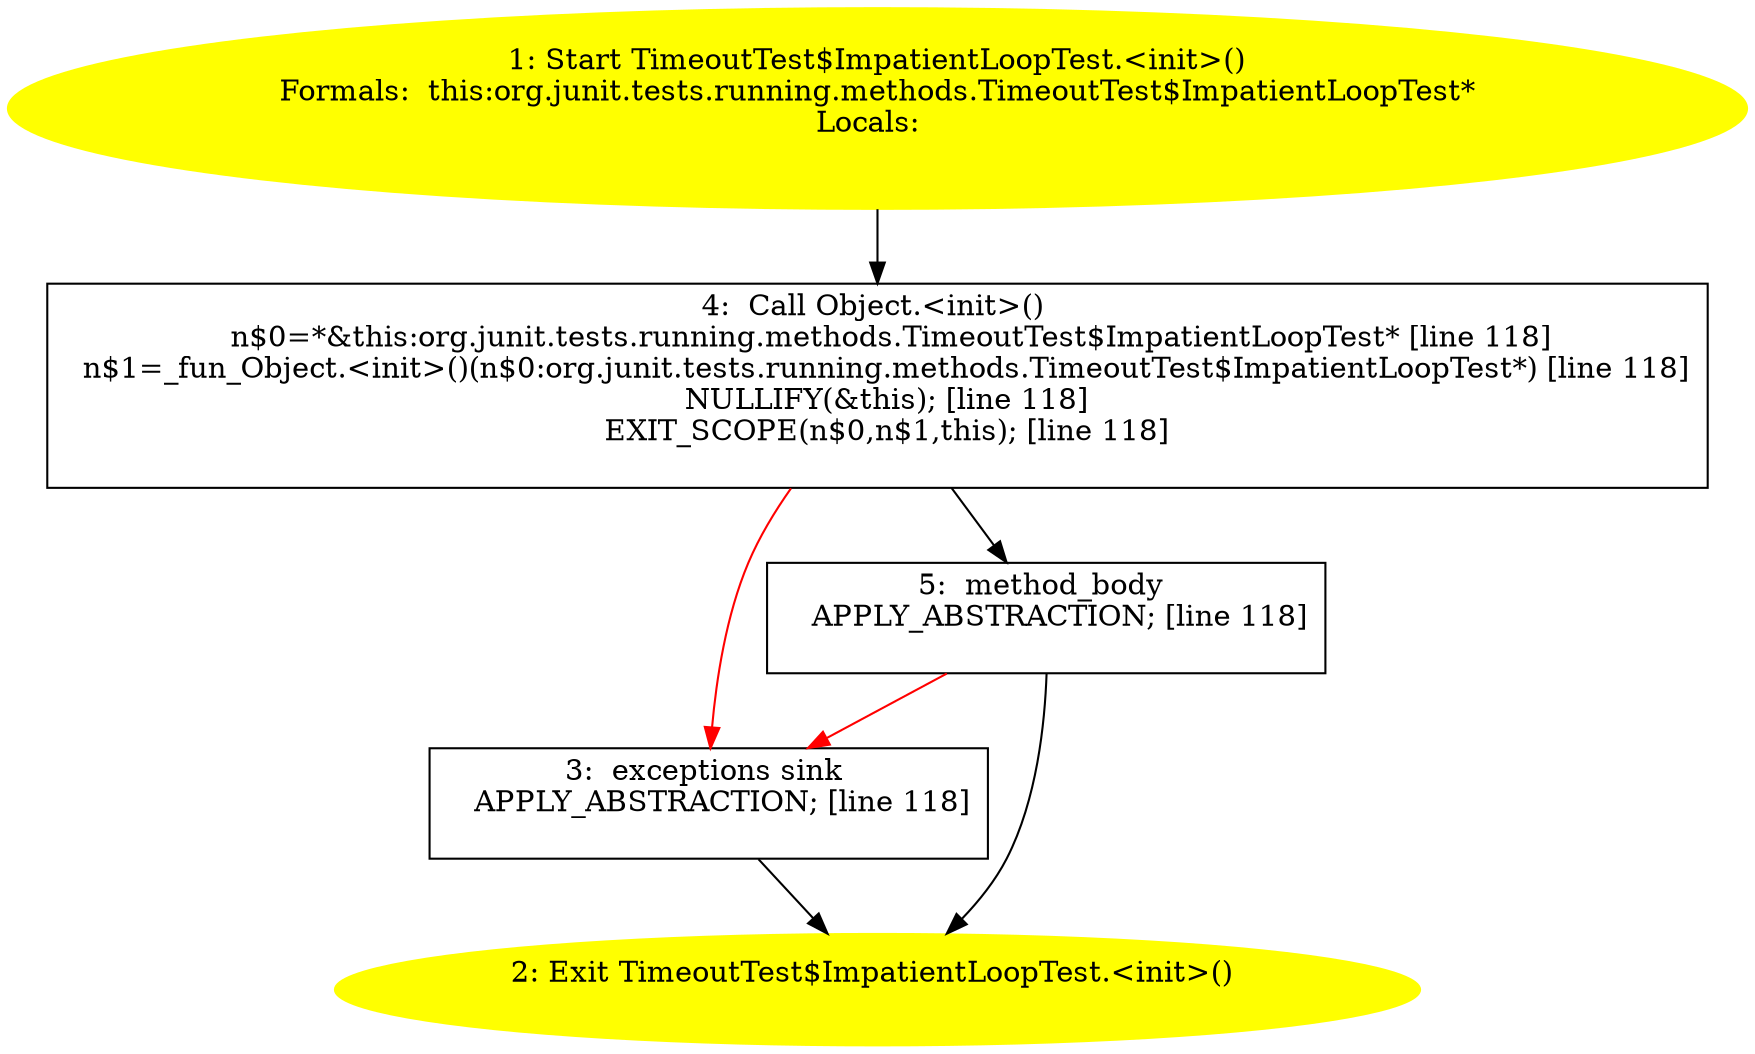 /* @generated */
digraph cfg {
"org.junit.tests.running.methods.TimeoutTest$ImpatientLoopTest.<init>().a6ea3e3025ec9e80c8efd2b8c0e29034_1" [label="1: Start TimeoutTest$ImpatientLoopTest.<init>()\nFormals:  this:org.junit.tests.running.methods.TimeoutTest$ImpatientLoopTest*\nLocals:  \n  " color=yellow style=filled]
	

	 "org.junit.tests.running.methods.TimeoutTest$ImpatientLoopTest.<init>().a6ea3e3025ec9e80c8efd2b8c0e29034_1" -> "org.junit.tests.running.methods.TimeoutTest$ImpatientLoopTest.<init>().a6ea3e3025ec9e80c8efd2b8c0e29034_4" ;
"org.junit.tests.running.methods.TimeoutTest$ImpatientLoopTest.<init>().a6ea3e3025ec9e80c8efd2b8c0e29034_2" [label="2: Exit TimeoutTest$ImpatientLoopTest.<init>() \n  " color=yellow style=filled]
	

"org.junit.tests.running.methods.TimeoutTest$ImpatientLoopTest.<init>().a6ea3e3025ec9e80c8efd2b8c0e29034_3" [label="3:  exceptions sink \n   APPLY_ABSTRACTION; [line 118]\n " shape="box"]
	

	 "org.junit.tests.running.methods.TimeoutTest$ImpatientLoopTest.<init>().a6ea3e3025ec9e80c8efd2b8c0e29034_3" -> "org.junit.tests.running.methods.TimeoutTest$ImpatientLoopTest.<init>().a6ea3e3025ec9e80c8efd2b8c0e29034_2" ;
"org.junit.tests.running.methods.TimeoutTest$ImpatientLoopTest.<init>().a6ea3e3025ec9e80c8efd2b8c0e29034_4" [label="4:  Call Object.<init>() \n   n$0=*&this:org.junit.tests.running.methods.TimeoutTest$ImpatientLoopTest* [line 118]\n  n$1=_fun_Object.<init>()(n$0:org.junit.tests.running.methods.TimeoutTest$ImpatientLoopTest*) [line 118]\n  NULLIFY(&this); [line 118]\n  EXIT_SCOPE(n$0,n$1,this); [line 118]\n " shape="box"]
	

	 "org.junit.tests.running.methods.TimeoutTest$ImpatientLoopTest.<init>().a6ea3e3025ec9e80c8efd2b8c0e29034_4" -> "org.junit.tests.running.methods.TimeoutTest$ImpatientLoopTest.<init>().a6ea3e3025ec9e80c8efd2b8c0e29034_5" ;
	 "org.junit.tests.running.methods.TimeoutTest$ImpatientLoopTest.<init>().a6ea3e3025ec9e80c8efd2b8c0e29034_4" -> "org.junit.tests.running.methods.TimeoutTest$ImpatientLoopTest.<init>().a6ea3e3025ec9e80c8efd2b8c0e29034_3" [color="red" ];
"org.junit.tests.running.methods.TimeoutTest$ImpatientLoopTest.<init>().a6ea3e3025ec9e80c8efd2b8c0e29034_5" [label="5:  method_body \n   APPLY_ABSTRACTION; [line 118]\n " shape="box"]
	

	 "org.junit.tests.running.methods.TimeoutTest$ImpatientLoopTest.<init>().a6ea3e3025ec9e80c8efd2b8c0e29034_5" -> "org.junit.tests.running.methods.TimeoutTest$ImpatientLoopTest.<init>().a6ea3e3025ec9e80c8efd2b8c0e29034_2" ;
	 "org.junit.tests.running.methods.TimeoutTest$ImpatientLoopTest.<init>().a6ea3e3025ec9e80c8efd2b8c0e29034_5" -> "org.junit.tests.running.methods.TimeoutTest$ImpatientLoopTest.<init>().a6ea3e3025ec9e80c8efd2b8c0e29034_3" [color="red" ];
}
